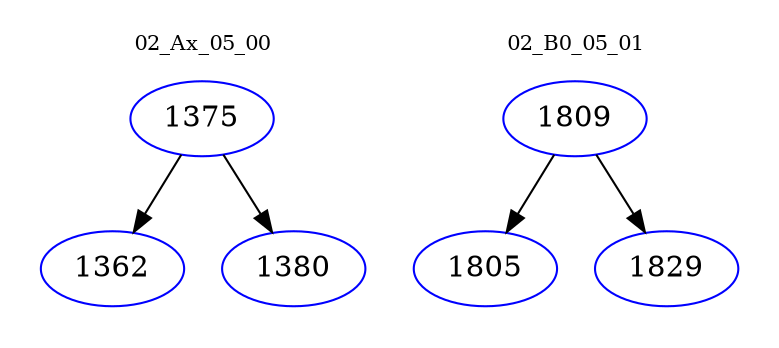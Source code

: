 digraph{
subgraph cluster_0 {
color = white
label = "02_Ax_05_00";
fontsize=10;
T0_1375 [label="1375", color="blue"]
T0_1375 -> T0_1362 [color="black"]
T0_1362 [label="1362", color="blue"]
T0_1375 -> T0_1380 [color="black"]
T0_1380 [label="1380", color="blue"]
}
subgraph cluster_1 {
color = white
label = "02_B0_05_01";
fontsize=10;
T1_1809 [label="1809", color="blue"]
T1_1809 -> T1_1805 [color="black"]
T1_1805 [label="1805", color="blue"]
T1_1809 -> T1_1829 [color="black"]
T1_1829 [label="1829", color="blue"]
}
}
